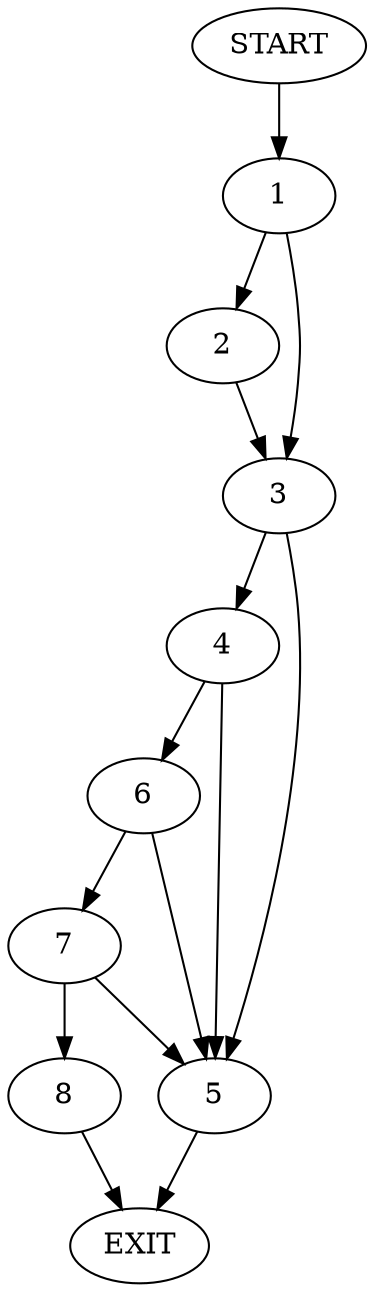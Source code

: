 digraph {
0 [label="START"]
9 [label="EXIT"]
0 -> 1
1 -> 2
1 -> 3
3 -> 4
3 -> 5
2 -> 3
5 -> 9
4 -> 6
4 -> 5
6 -> 5
6 -> 7
7 -> 5
7 -> 8
8 -> 9
}
